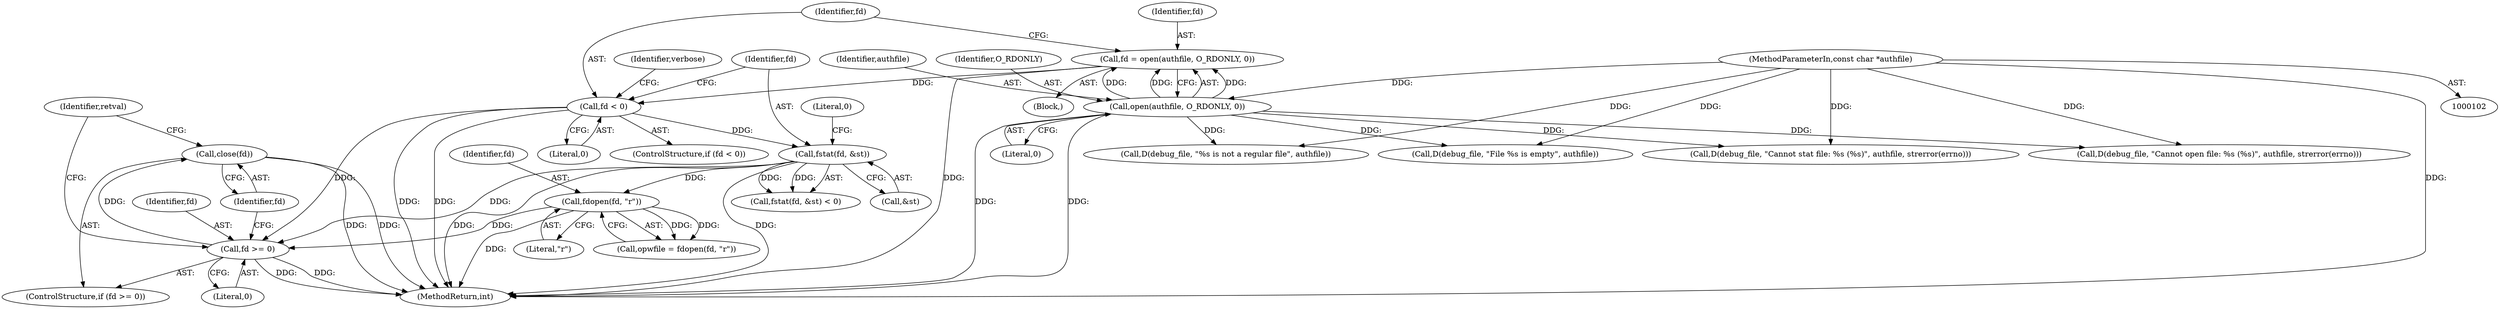 digraph "0_pam-u2f_18b1914e32b74ff52000f10e97067e841e5fff62_1@API" {
"1000718" [label="(Call,close(fd))"];
"1000715" [label="(Call,fd >= 0)"];
"1000151" [label="(Call,fd < 0)"];
"1000144" [label="(Call,fd = open(authfile, O_RDONLY, 0))"];
"1000146" [label="(Call,open(authfile, O_RDONLY, 0))"];
"1000103" [label="(MethodParameterIn,const char *authfile)"];
"1000166" [label="(Call,fstat(fd, &st))"];
"1000276" [label="(Call,fdopen(fd, \"r\"))"];
"1000150" [label="(ControlStructure,if (fd < 0))"];
"1000167" [label="(Identifier,fd)"];
"1000276" [label="(Call,fdopen(fd, \"r\"))"];
"1000174" [label="(Call,D(debug_file, \"Cannot stat file: %s (%s)\", authfile, strerror(errno)))"];
"1000146" [label="(Call,open(authfile, O_RDONLY, 0))"];
"1000204" [label="(Call,D(debug_file, \"File %s is empty\", authfile))"];
"1000110" [label="(Block,)"];
"1000144" [label="(Call,fd = open(authfile, O_RDONLY, 0))"];
"1000722" [label="(MethodReturn,int)"];
"1000717" [label="(Literal,0)"];
"1000165" [label="(Call,fstat(fd, &st) < 0)"];
"1000715" [label="(Call,fd >= 0)"];
"1000153" [label="(Literal,0)"];
"1000278" [label="(Literal,\"r\")"];
"1000716" [label="(Identifier,fd)"];
"1000718" [label="(Call,close(fd))"];
"1000156" [label="(Identifier,verbose)"];
"1000157" [label="(Call,D(debug_file, \"Cannot open file: %s (%s)\", authfile, strerror(errno)))"];
"1000719" [label="(Identifier,fd)"];
"1000714" [label="(ControlStructure,if (fd >= 0))"];
"1000166" [label="(Call,fstat(fd, &st))"];
"1000151" [label="(Call,fd < 0)"];
"1000152" [label="(Identifier,fd)"];
"1000147" [label="(Identifier,authfile)"];
"1000277" [label="(Identifier,fd)"];
"1000148" [label="(Identifier,O_RDONLY)"];
"1000149" [label="(Literal,0)"];
"1000168" [label="(Call,&st)"];
"1000190" [label="(Call,D(debug_file, \"%s is not a regular file\", authfile))"];
"1000721" [label="(Identifier,retval)"];
"1000103" [label="(MethodParameterIn,const char *authfile)"];
"1000274" [label="(Call,opwfile = fdopen(fd, \"r\"))"];
"1000145" [label="(Identifier,fd)"];
"1000170" [label="(Literal,0)"];
"1000718" -> "1000714"  [label="AST: "];
"1000718" -> "1000719"  [label="CFG: "];
"1000719" -> "1000718"  [label="AST: "];
"1000721" -> "1000718"  [label="CFG: "];
"1000718" -> "1000722"  [label="DDG: "];
"1000718" -> "1000722"  [label="DDG: "];
"1000715" -> "1000718"  [label="DDG: "];
"1000715" -> "1000714"  [label="AST: "];
"1000715" -> "1000717"  [label="CFG: "];
"1000716" -> "1000715"  [label="AST: "];
"1000717" -> "1000715"  [label="AST: "];
"1000719" -> "1000715"  [label="CFG: "];
"1000721" -> "1000715"  [label="CFG: "];
"1000715" -> "1000722"  [label="DDG: "];
"1000715" -> "1000722"  [label="DDG: "];
"1000151" -> "1000715"  [label="DDG: "];
"1000166" -> "1000715"  [label="DDG: "];
"1000276" -> "1000715"  [label="DDG: "];
"1000151" -> "1000150"  [label="AST: "];
"1000151" -> "1000153"  [label="CFG: "];
"1000152" -> "1000151"  [label="AST: "];
"1000153" -> "1000151"  [label="AST: "];
"1000156" -> "1000151"  [label="CFG: "];
"1000167" -> "1000151"  [label="CFG: "];
"1000151" -> "1000722"  [label="DDG: "];
"1000151" -> "1000722"  [label="DDG: "];
"1000144" -> "1000151"  [label="DDG: "];
"1000151" -> "1000166"  [label="DDG: "];
"1000144" -> "1000110"  [label="AST: "];
"1000144" -> "1000146"  [label="CFG: "];
"1000145" -> "1000144"  [label="AST: "];
"1000146" -> "1000144"  [label="AST: "];
"1000152" -> "1000144"  [label="CFG: "];
"1000144" -> "1000722"  [label="DDG: "];
"1000146" -> "1000144"  [label="DDG: "];
"1000146" -> "1000144"  [label="DDG: "];
"1000146" -> "1000144"  [label="DDG: "];
"1000146" -> "1000149"  [label="CFG: "];
"1000147" -> "1000146"  [label="AST: "];
"1000148" -> "1000146"  [label="AST: "];
"1000149" -> "1000146"  [label="AST: "];
"1000146" -> "1000722"  [label="DDG: "];
"1000146" -> "1000722"  [label="DDG: "];
"1000103" -> "1000146"  [label="DDG: "];
"1000146" -> "1000157"  [label="DDG: "];
"1000146" -> "1000174"  [label="DDG: "];
"1000146" -> "1000190"  [label="DDG: "];
"1000146" -> "1000204"  [label="DDG: "];
"1000103" -> "1000102"  [label="AST: "];
"1000103" -> "1000722"  [label="DDG: "];
"1000103" -> "1000157"  [label="DDG: "];
"1000103" -> "1000174"  [label="DDG: "];
"1000103" -> "1000190"  [label="DDG: "];
"1000103" -> "1000204"  [label="DDG: "];
"1000166" -> "1000165"  [label="AST: "];
"1000166" -> "1000168"  [label="CFG: "];
"1000167" -> "1000166"  [label="AST: "];
"1000168" -> "1000166"  [label="AST: "];
"1000170" -> "1000166"  [label="CFG: "];
"1000166" -> "1000722"  [label="DDG: "];
"1000166" -> "1000722"  [label="DDG: "];
"1000166" -> "1000165"  [label="DDG: "];
"1000166" -> "1000165"  [label="DDG: "];
"1000166" -> "1000276"  [label="DDG: "];
"1000276" -> "1000274"  [label="AST: "];
"1000276" -> "1000278"  [label="CFG: "];
"1000277" -> "1000276"  [label="AST: "];
"1000278" -> "1000276"  [label="AST: "];
"1000274" -> "1000276"  [label="CFG: "];
"1000276" -> "1000722"  [label="DDG: "];
"1000276" -> "1000274"  [label="DDG: "];
"1000276" -> "1000274"  [label="DDG: "];
}
